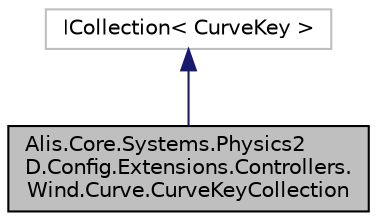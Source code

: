 digraph "Alis.Core.Systems.Physics2D.Config.Extensions.Controllers.Wind.Curve.CurveKeyCollection"
{
 // LATEX_PDF_SIZE
  edge [fontname="Helvetica",fontsize="10",labelfontname="Helvetica",labelfontsize="10"];
  node [fontname="Helvetica",fontsize="10",shape=record];
  Node1 [label="Alis.Core.Systems.Physics2\lD.Config.Extensions.Controllers.\lWind.Curve.CurveKeyCollection",height=0.2,width=0.4,color="black", fillcolor="grey75", style="filled", fontcolor="black",tooltip="The collection of the CurveKey elements and a part of the Curve class."];
  Node2 -> Node1 [dir="back",color="midnightblue",fontsize="10",style="solid",fontname="Helvetica"];
  Node2 [label="ICollection\< CurveKey \>",height=0.2,width=0.4,color="grey75", fillcolor="white", style="filled",tooltip=" "];
}
